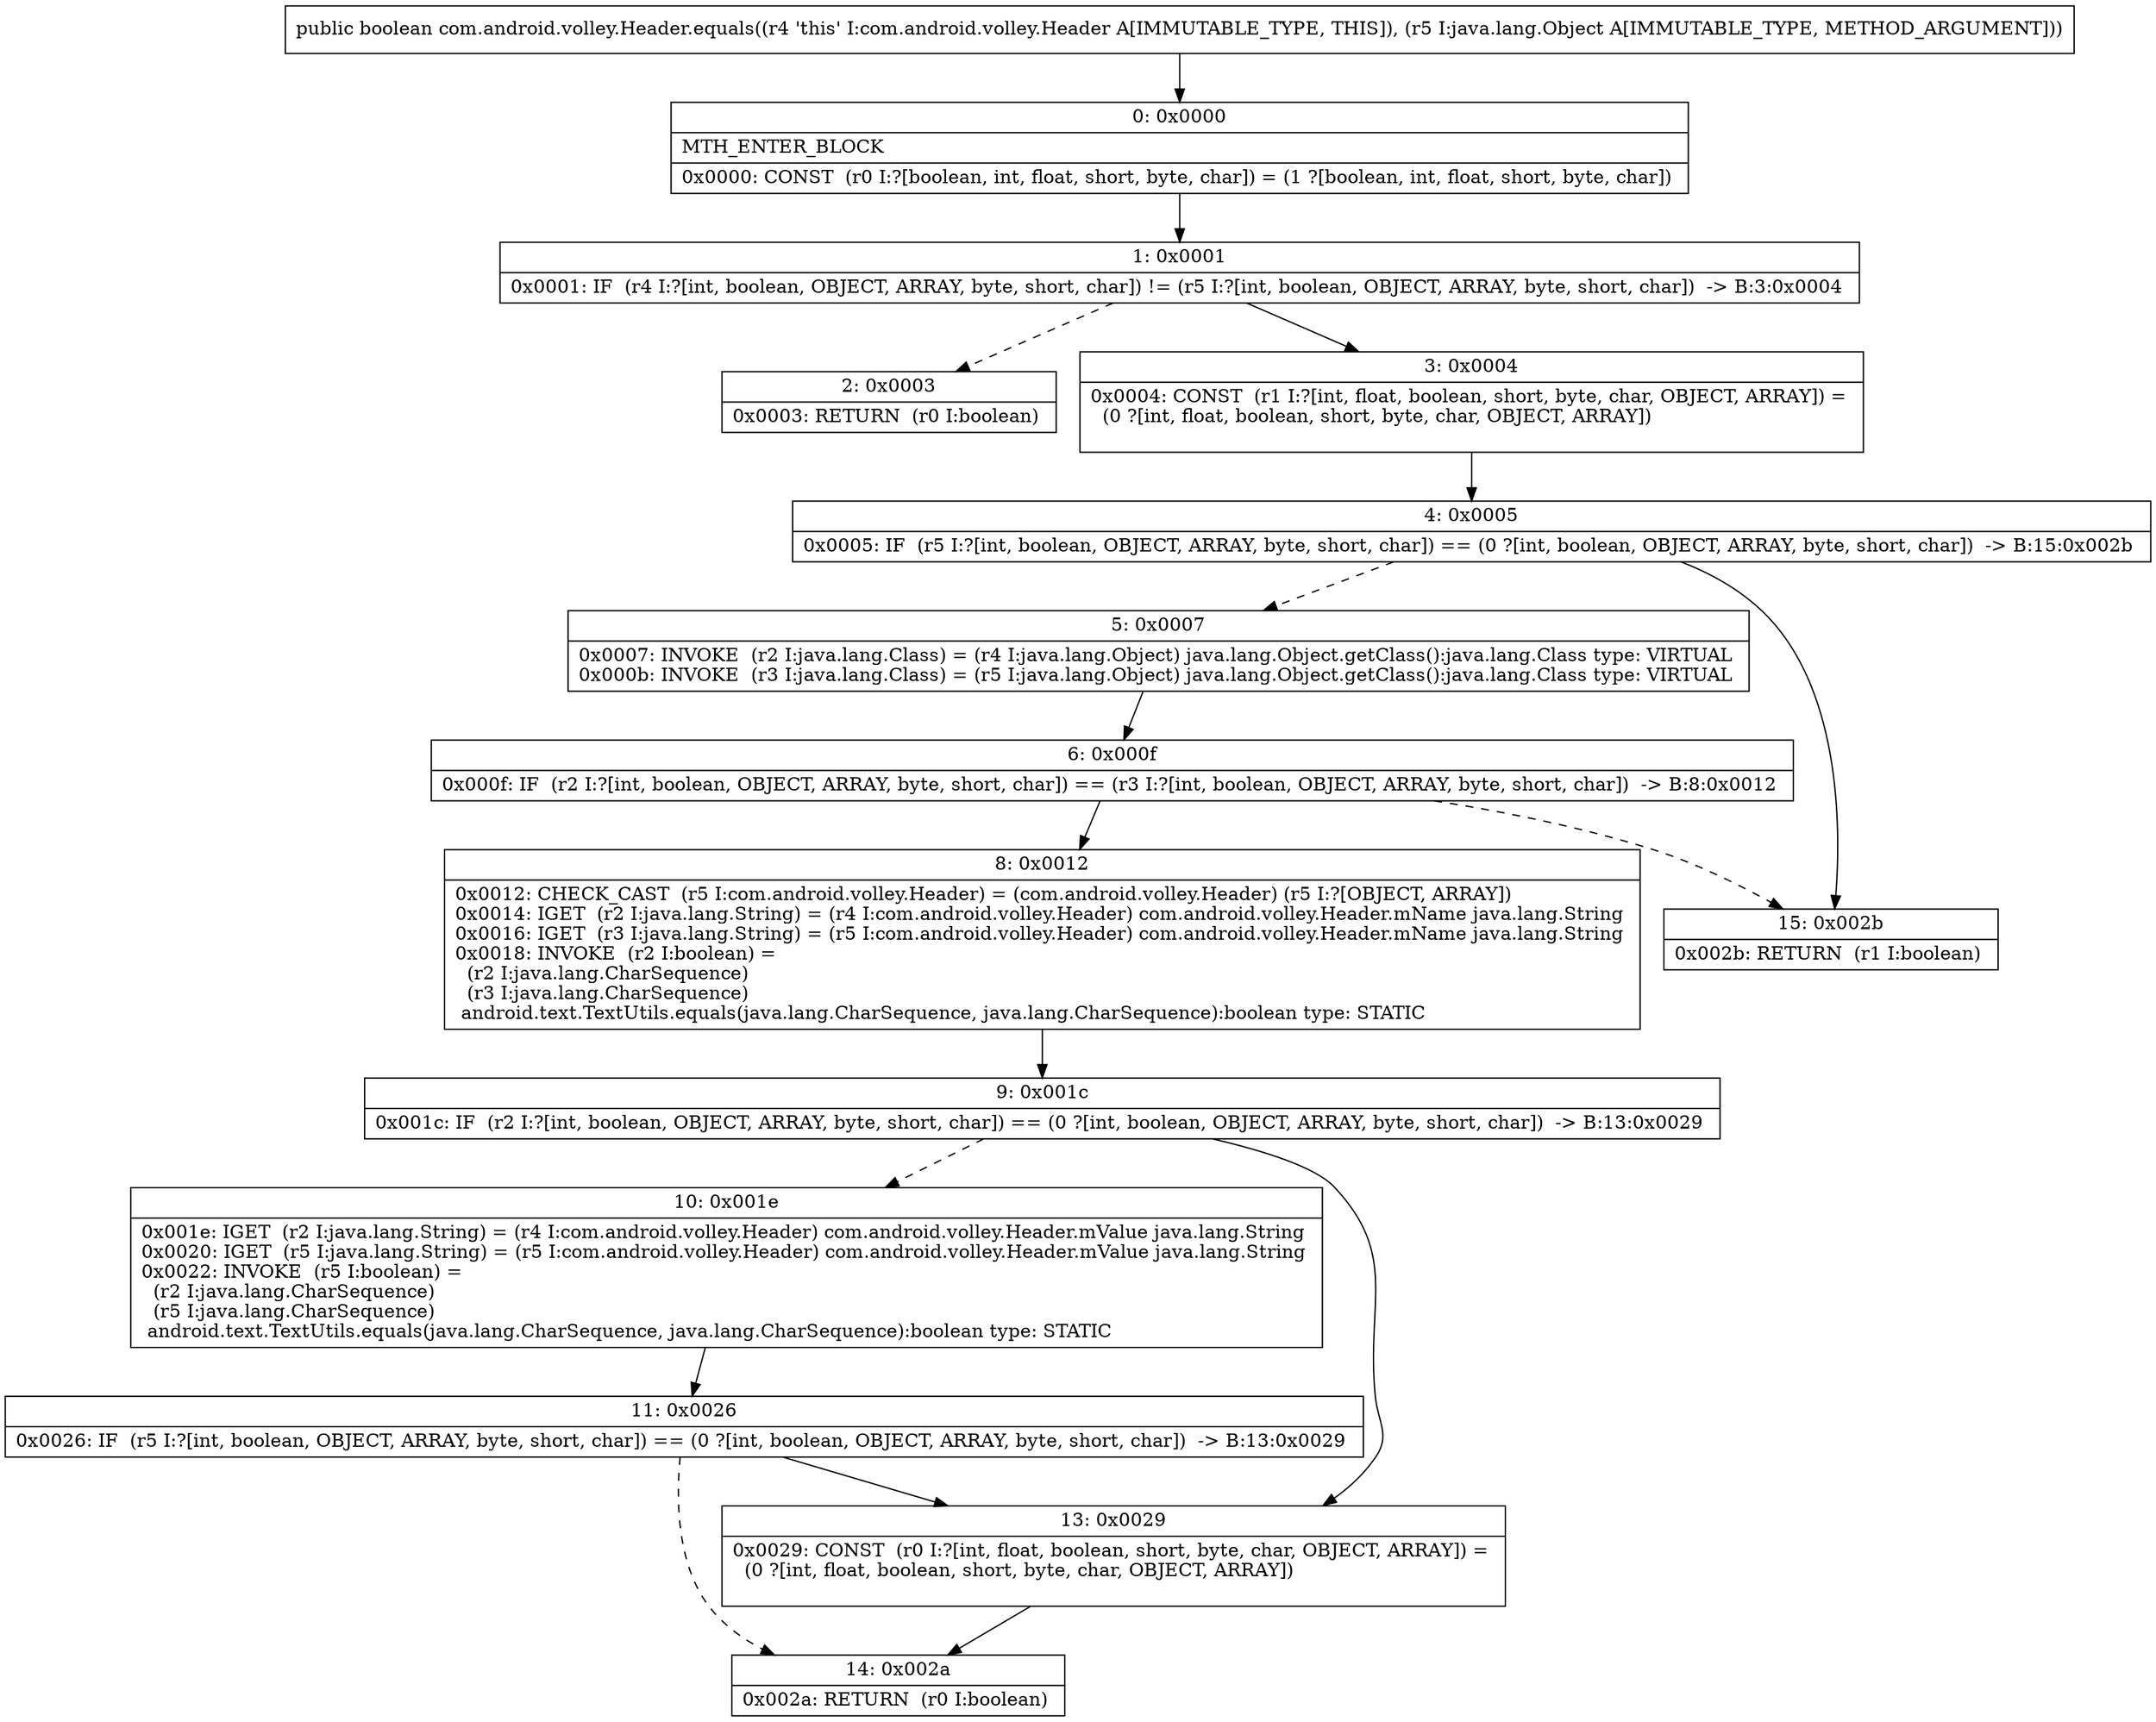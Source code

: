 digraph "CFG forcom.android.volley.Header.equals(Ljava\/lang\/Object;)Z" {
Node_0 [shape=record,label="{0\:\ 0x0000|MTH_ENTER_BLOCK\l|0x0000: CONST  (r0 I:?[boolean, int, float, short, byte, char]) = (1 ?[boolean, int, float, short, byte, char]) \l}"];
Node_1 [shape=record,label="{1\:\ 0x0001|0x0001: IF  (r4 I:?[int, boolean, OBJECT, ARRAY, byte, short, char]) != (r5 I:?[int, boolean, OBJECT, ARRAY, byte, short, char])  \-\> B:3:0x0004 \l}"];
Node_2 [shape=record,label="{2\:\ 0x0003|0x0003: RETURN  (r0 I:boolean) \l}"];
Node_3 [shape=record,label="{3\:\ 0x0004|0x0004: CONST  (r1 I:?[int, float, boolean, short, byte, char, OBJECT, ARRAY]) = \l  (0 ?[int, float, boolean, short, byte, char, OBJECT, ARRAY])\l \l}"];
Node_4 [shape=record,label="{4\:\ 0x0005|0x0005: IF  (r5 I:?[int, boolean, OBJECT, ARRAY, byte, short, char]) == (0 ?[int, boolean, OBJECT, ARRAY, byte, short, char])  \-\> B:15:0x002b \l}"];
Node_5 [shape=record,label="{5\:\ 0x0007|0x0007: INVOKE  (r2 I:java.lang.Class) = (r4 I:java.lang.Object) java.lang.Object.getClass():java.lang.Class type: VIRTUAL \l0x000b: INVOKE  (r3 I:java.lang.Class) = (r5 I:java.lang.Object) java.lang.Object.getClass():java.lang.Class type: VIRTUAL \l}"];
Node_6 [shape=record,label="{6\:\ 0x000f|0x000f: IF  (r2 I:?[int, boolean, OBJECT, ARRAY, byte, short, char]) == (r3 I:?[int, boolean, OBJECT, ARRAY, byte, short, char])  \-\> B:8:0x0012 \l}"];
Node_8 [shape=record,label="{8\:\ 0x0012|0x0012: CHECK_CAST  (r5 I:com.android.volley.Header) = (com.android.volley.Header) (r5 I:?[OBJECT, ARRAY]) \l0x0014: IGET  (r2 I:java.lang.String) = (r4 I:com.android.volley.Header) com.android.volley.Header.mName java.lang.String \l0x0016: IGET  (r3 I:java.lang.String) = (r5 I:com.android.volley.Header) com.android.volley.Header.mName java.lang.String \l0x0018: INVOKE  (r2 I:boolean) = \l  (r2 I:java.lang.CharSequence)\l  (r3 I:java.lang.CharSequence)\l android.text.TextUtils.equals(java.lang.CharSequence, java.lang.CharSequence):boolean type: STATIC \l}"];
Node_9 [shape=record,label="{9\:\ 0x001c|0x001c: IF  (r2 I:?[int, boolean, OBJECT, ARRAY, byte, short, char]) == (0 ?[int, boolean, OBJECT, ARRAY, byte, short, char])  \-\> B:13:0x0029 \l}"];
Node_10 [shape=record,label="{10\:\ 0x001e|0x001e: IGET  (r2 I:java.lang.String) = (r4 I:com.android.volley.Header) com.android.volley.Header.mValue java.lang.String \l0x0020: IGET  (r5 I:java.lang.String) = (r5 I:com.android.volley.Header) com.android.volley.Header.mValue java.lang.String \l0x0022: INVOKE  (r5 I:boolean) = \l  (r2 I:java.lang.CharSequence)\l  (r5 I:java.lang.CharSequence)\l android.text.TextUtils.equals(java.lang.CharSequence, java.lang.CharSequence):boolean type: STATIC \l}"];
Node_11 [shape=record,label="{11\:\ 0x0026|0x0026: IF  (r5 I:?[int, boolean, OBJECT, ARRAY, byte, short, char]) == (0 ?[int, boolean, OBJECT, ARRAY, byte, short, char])  \-\> B:13:0x0029 \l}"];
Node_13 [shape=record,label="{13\:\ 0x0029|0x0029: CONST  (r0 I:?[int, float, boolean, short, byte, char, OBJECT, ARRAY]) = \l  (0 ?[int, float, boolean, short, byte, char, OBJECT, ARRAY])\l \l}"];
Node_14 [shape=record,label="{14\:\ 0x002a|0x002a: RETURN  (r0 I:boolean) \l}"];
Node_15 [shape=record,label="{15\:\ 0x002b|0x002b: RETURN  (r1 I:boolean) \l}"];
MethodNode[shape=record,label="{public boolean com.android.volley.Header.equals((r4 'this' I:com.android.volley.Header A[IMMUTABLE_TYPE, THIS]), (r5 I:java.lang.Object A[IMMUTABLE_TYPE, METHOD_ARGUMENT])) }"];
MethodNode -> Node_0;
Node_0 -> Node_1;
Node_1 -> Node_2[style=dashed];
Node_1 -> Node_3;
Node_3 -> Node_4;
Node_4 -> Node_5[style=dashed];
Node_4 -> Node_15;
Node_5 -> Node_6;
Node_6 -> Node_8;
Node_6 -> Node_15[style=dashed];
Node_8 -> Node_9;
Node_9 -> Node_10[style=dashed];
Node_9 -> Node_13;
Node_10 -> Node_11;
Node_11 -> Node_13;
Node_11 -> Node_14[style=dashed];
Node_13 -> Node_14;
}

